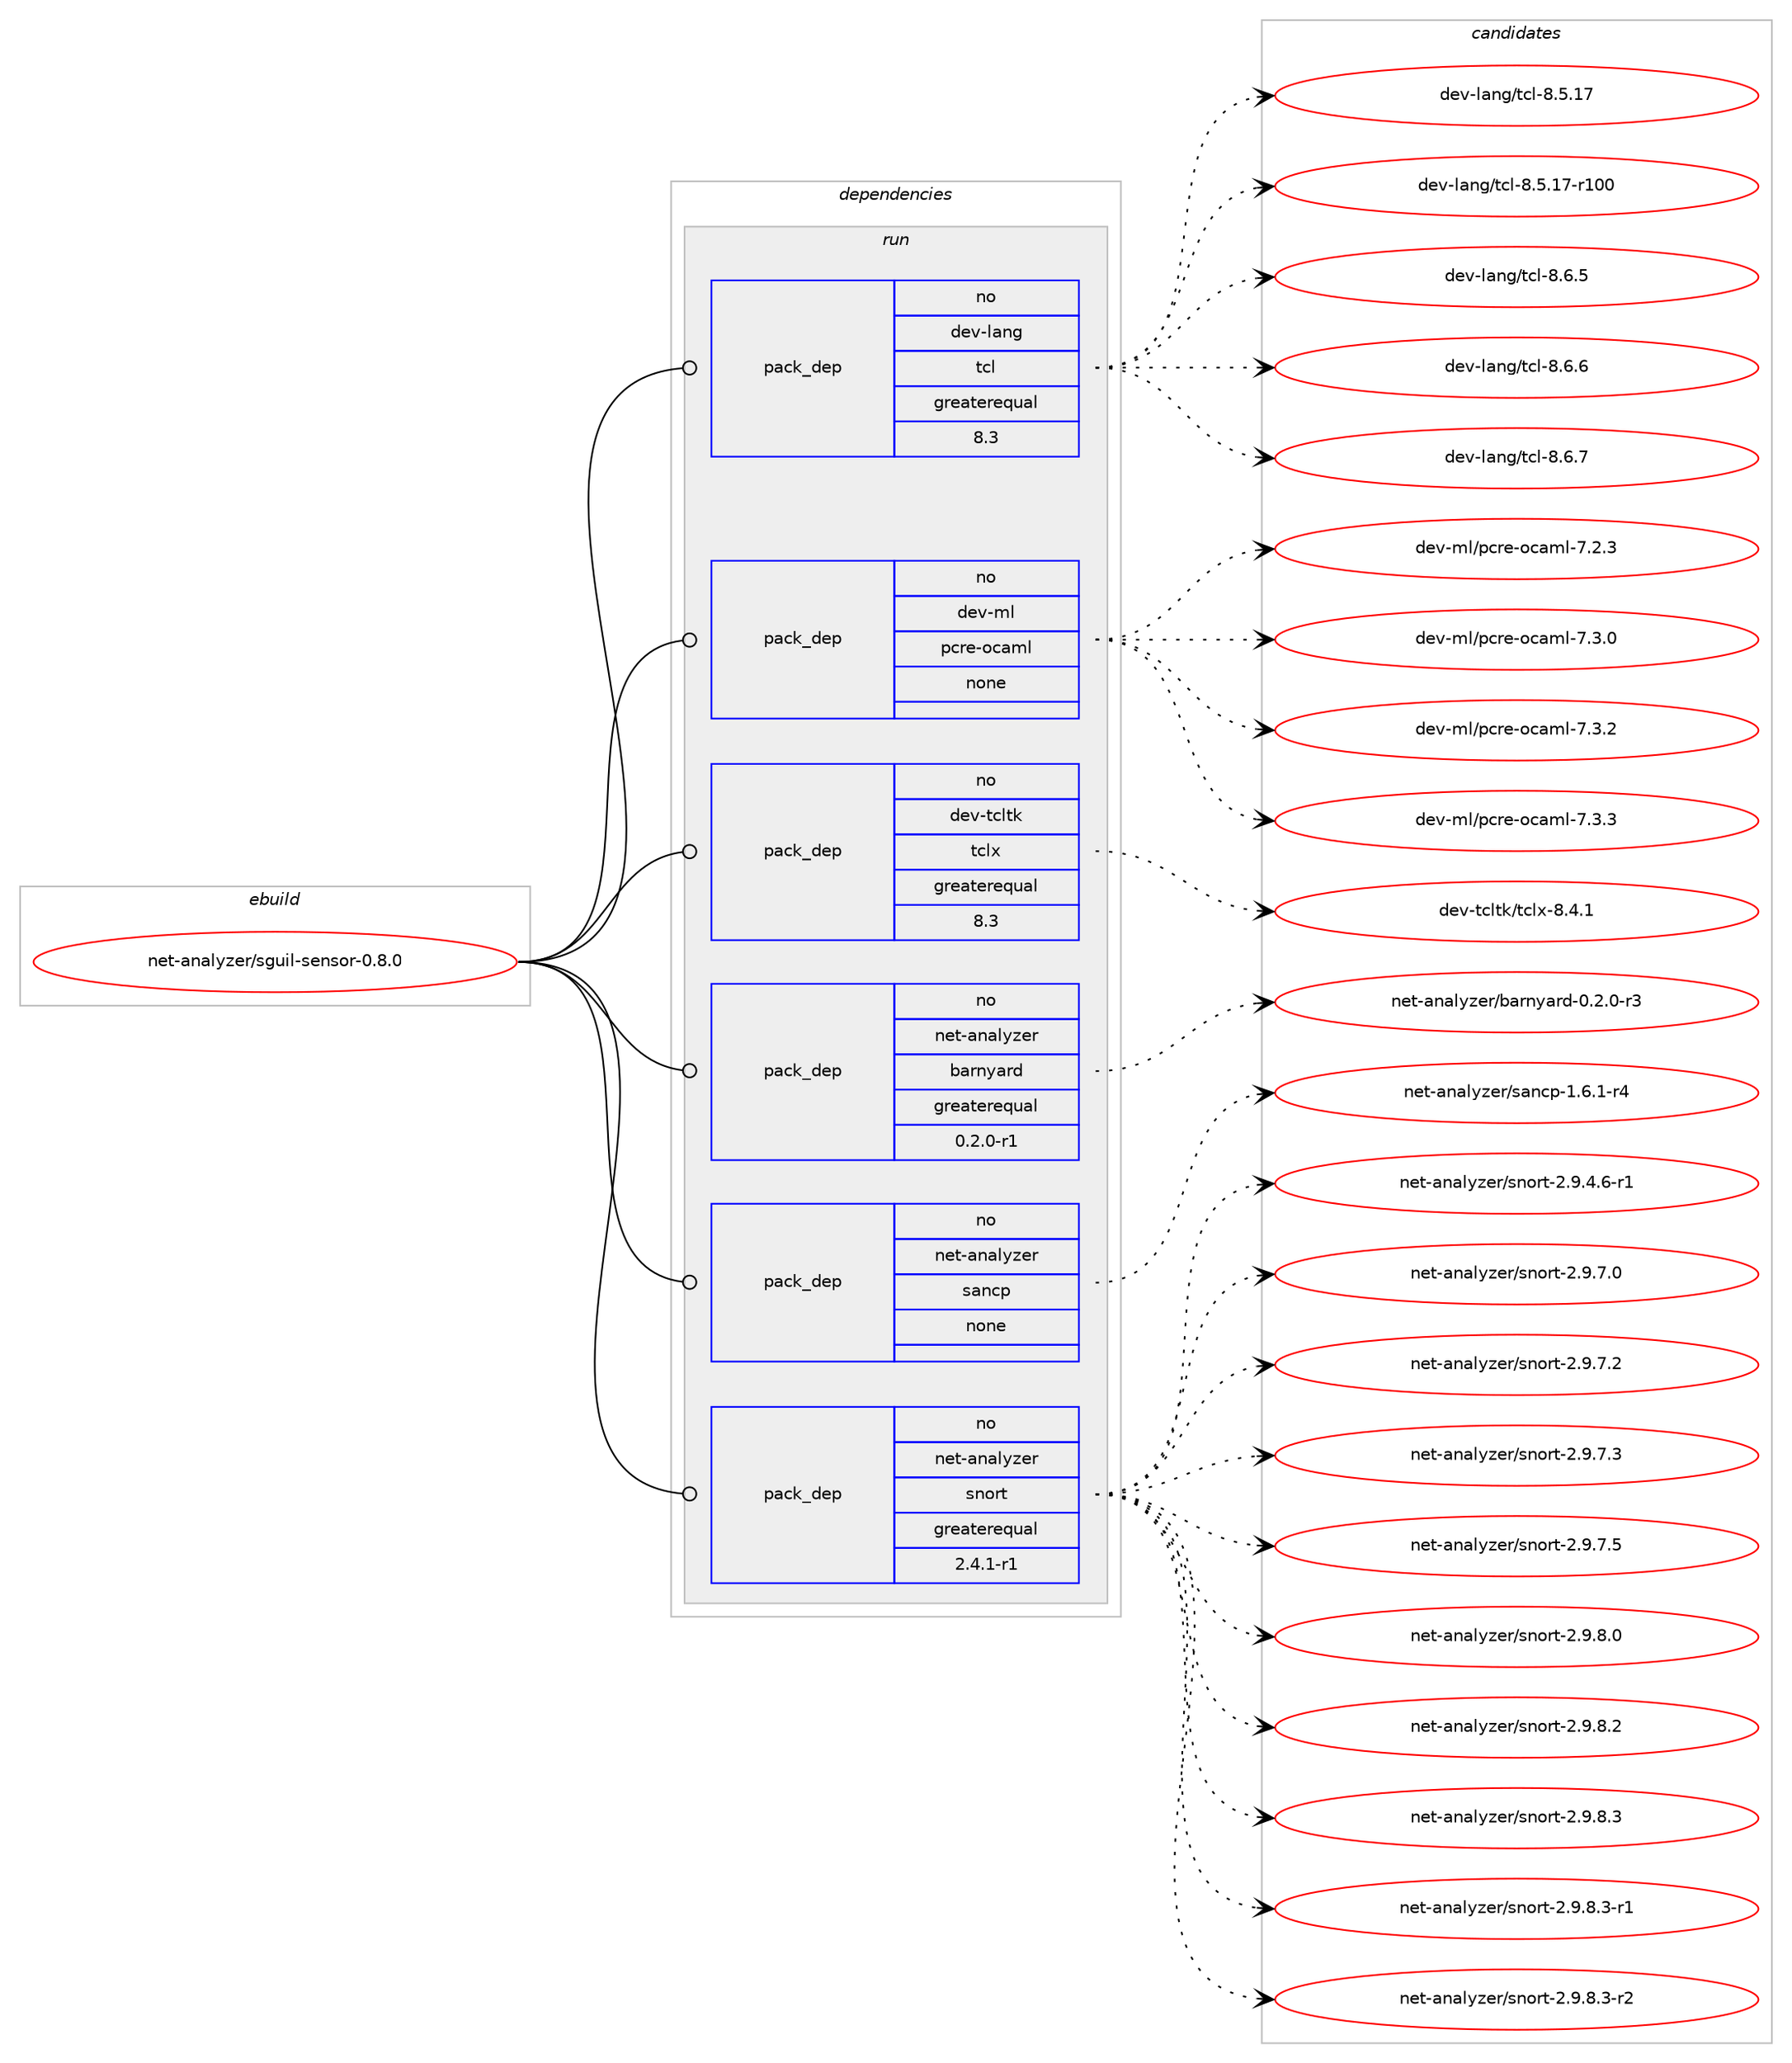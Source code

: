digraph prolog {

# *************
# Graph options
# *************

newrank=true;
concentrate=true;
compound=true;
graph [rankdir=LR,fontname=Helvetica,fontsize=10,ranksep=1.5];#, ranksep=2.5, nodesep=0.2];
edge  [arrowhead=vee];
node  [fontname=Helvetica,fontsize=10];

# **********
# The ebuild
# **********

subgraph cluster_leftcol {
color=gray;
rank=same;
label=<<i>ebuild</i>>;
id [label="net-analyzer/sguil-sensor-0.8.0", color=red, width=4, href="../net-analyzer/sguil-sensor-0.8.0.svg"];
}

# ****************
# The dependencies
# ****************

subgraph cluster_midcol {
color=gray;
label=<<i>dependencies</i>>;
subgraph cluster_compile {
fillcolor="#eeeeee";
style=filled;
label=<<i>compile</i>>;
}
subgraph cluster_compileandrun {
fillcolor="#eeeeee";
style=filled;
label=<<i>compile and run</i>>;
}
subgraph cluster_run {
fillcolor="#eeeeee";
style=filled;
label=<<i>run</i>>;
subgraph pack297333 {
dependency403397 [label=<<TABLE BORDER="0" CELLBORDER="1" CELLSPACING="0" CELLPADDING="4" WIDTH="220"><TR><TD ROWSPAN="6" CELLPADDING="30">pack_dep</TD></TR><TR><TD WIDTH="110">no</TD></TR><TR><TD>dev-lang</TD></TR><TR><TD>tcl</TD></TR><TR><TD>greaterequal</TD></TR><TR><TD>8.3</TD></TR></TABLE>>, shape=none, color=blue];
}
id:e -> dependency403397:w [weight=20,style="solid",arrowhead="odot"];
subgraph pack297334 {
dependency403398 [label=<<TABLE BORDER="0" CELLBORDER="1" CELLSPACING="0" CELLPADDING="4" WIDTH="220"><TR><TD ROWSPAN="6" CELLPADDING="30">pack_dep</TD></TR><TR><TD WIDTH="110">no</TD></TR><TR><TD>dev-ml</TD></TR><TR><TD>pcre-ocaml</TD></TR><TR><TD>none</TD></TR><TR><TD></TD></TR></TABLE>>, shape=none, color=blue];
}
id:e -> dependency403398:w [weight=20,style="solid",arrowhead="odot"];
subgraph pack297335 {
dependency403399 [label=<<TABLE BORDER="0" CELLBORDER="1" CELLSPACING="0" CELLPADDING="4" WIDTH="220"><TR><TD ROWSPAN="6" CELLPADDING="30">pack_dep</TD></TR><TR><TD WIDTH="110">no</TD></TR><TR><TD>dev-tcltk</TD></TR><TR><TD>tclx</TD></TR><TR><TD>greaterequal</TD></TR><TR><TD>8.3</TD></TR></TABLE>>, shape=none, color=blue];
}
id:e -> dependency403399:w [weight=20,style="solid",arrowhead="odot"];
subgraph pack297336 {
dependency403400 [label=<<TABLE BORDER="0" CELLBORDER="1" CELLSPACING="0" CELLPADDING="4" WIDTH="220"><TR><TD ROWSPAN="6" CELLPADDING="30">pack_dep</TD></TR><TR><TD WIDTH="110">no</TD></TR><TR><TD>net-analyzer</TD></TR><TR><TD>barnyard</TD></TR><TR><TD>greaterequal</TD></TR><TR><TD>0.2.0-r1</TD></TR></TABLE>>, shape=none, color=blue];
}
id:e -> dependency403400:w [weight=20,style="solid",arrowhead="odot"];
subgraph pack297337 {
dependency403401 [label=<<TABLE BORDER="0" CELLBORDER="1" CELLSPACING="0" CELLPADDING="4" WIDTH="220"><TR><TD ROWSPAN="6" CELLPADDING="30">pack_dep</TD></TR><TR><TD WIDTH="110">no</TD></TR><TR><TD>net-analyzer</TD></TR><TR><TD>sancp</TD></TR><TR><TD>none</TD></TR><TR><TD></TD></TR></TABLE>>, shape=none, color=blue];
}
id:e -> dependency403401:w [weight=20,style="solid",arrowhead="odot"];
subgraph pack297338 {
dependency403402 [label=<<TABLE BORDER="0" CELLBORDER="1" CELLSPACING="0" CELLPADDING="4" WIDTH="220"><TR><TD ROWSPAN="6" CELLPADDING="30">pack_dep</TD></TR><TR><TD WIDTH="110">no</TD></TR><TR><TD>net-analyzer</TD></TR><TR><TD>snort</TD></TR><TR><TD>greaterequal</TD></TR><TR><TD>2.4.1-r1</TD></TR></TABLE>>, shape=none, color=blue];
}
id:e -> dependency403402:w [weight=20,style="solid",arrowhead="odot"];
}
}

# **************
# The candidates
# **************

subgraph cluster_choices {
rank=same;
color=gray;
label=<<i>candidates</i>>;

subgraph choice297333 {
color=black;
nodesep=1;
choice1001011184510897110103471169910845564653464955 [label="dev-lang/tcl-8.5.17", color=red, width=4,href="../dev-lang/tcl-8.5.17.svg"];
choice100101118451089711010347116991084556465346495545114494848 [label="dev-lang/tcl-8.5.17-r100", color=red, width=4,href="../dev-lang/tcl-8.5.17-r100.svg"];
choice10010111845108971101034711699108455646544653 [label="dev-lang/tcl-8.6.5", color=red, width=4,href="../dev-lang/tcl-8.6.5.svg"];
choice10010111845108971101034711699108455646544654 [label="dev-lang/tcl-8.6.6", color=red, width=4,href="../dev-lang/tcl-8.6.6.svg"];
choice10010111845108971101034711699108455646544655 [label="dev-lang/tcl-8.6.7", color=red, width=4,href="../dev-lang/tcl-8.6.7.svg"];
dependency403397:e -> choice1001011184510897110103471169910845564653464955:w [style=dotted,weight="100"];
dependency403397:e -> choice100101118451089711010347116991084556465346495545114494848:w [style=dotted,weight="100"];
dependency403397:e -> choice10010111845108971101034711699108455646544653:w [style=dotted,weight="100"];
dependency403397:e -> choice10010111845108971101034711699108455646544654:w [style=dotted,weight="100"];
dependency403397:e -> choice10010111845108971101034711699108455646544655:w [style=dotted,weight="100"];
}
subgraph choice297334 {
color=black;
nodesep=1;
choice100101118451091084711299114101451119997109108455546504651 [label="dev-ml/pcre-ocaml-7.2.3", color=red, width=4,href="../dev-ml/pcre-ocaml-7.2.3.svg"];
choice100101118451091084711299114101451119997109108455546514648 [label="dev-ml/pcre-ocaml-7.3.0", color=red, width=4,href="../dev-ml/pcre-ocaml-7.3.0.svg"];
choice100101118451091084711299114101451119997109108455546514650 [label="dev-ml/pcre-ocaml-7.3.2", color=red, width=4,href="../dev-ml/pcre-ocaml-7.3.2.svg"];
choice100101118451091084711299114101451119997109108455546514651 [label="dev-ml/pcre-ocaml-7.3.3", color=red, width=4,href="../dev-ml/pcre-ocaml-7.3.3.svg"];
dependency403398:e -> choice100101118451091084711299114101451119997109108455546504651:w [style=dotted,weight="100"];
dependency403398:e -> choice100101118451091084711299114101451119997109108455546514648:w [style=dotted,weight="100"];
dependency403398:e -> choice100101118451091084711299114101451119997109108455546514650:w [style=dotted,weight="100"];
dependency403398:e -> choice100101118451091084711299114101451119997109108455546514651:w [style=dotted,weight="100"];
}
subgraph choice297335 {
color=black;
nodesep=1;
choice10010111845116991081161074711699108120455646524649 [label="dev-tcltk/tclx-8.4.1", color=red, width=4,href="../dev-tcltk/tclx-8.4.1.svg"];
dependency403399:e -> choice10010111845116991081161074711699108120455646524649:w [style=dotted,weight="100"];
}
subgraph choice297336 {
color=black;
nodesep=1;
choice110101116459711097108121122101114479897114110121971141004548465046484511451 [label="net-analyzer/barnyard-0.2.0-r3", color=red, width=4,href="../net-analyzer/barnyard-0.2.0-r3.svg"];
dependency403400:e -> choice110101116459711097108121122101114479897114110121971141004548465046484511451:w [style=dotted,weight="100"];
}
subgraph choice297337 {
color=black;
nodesep=1;
choice1101011164597110971081211221011144711597110991124549465446494511452 [label="net-analyzer/sancp-1.6.1-r4", color=red, width=4,href="../net-analyzer/sancp-1.6.1-r4.svg"];
dependency403401:e -> choice1101011164597110971081211221011144711597110991124549465446494511452:w [style=dotted,weight="100"];
}
subgraph choice297338 {
color=black;
nodesep=1;
choice1101011164597110971081211221011144711511011111411645504657465246544511449 [label="net-analyzer/snort-2.9.4.6-r1", color=red, width=4,href="../net-analyzer/snort-2.9.4.6-r1.svg"];
choice110101116459711097108121122101114471151101111141164550465746554648 [label="net-analyzer/snort-2.9.7.0", color=red, width=4,href="../net-analyzer/snort-2.9.7.0.svg"];
choice110101116459711097108121122101114471151101111141164550465746554650 [label="net-analyzer/snort-2.9.7.2", color=red, width=4,href="../net-analyzer/snort-2.9.7.2.svg"];
choice110101116459711097108121122101114471151101111141164550465746554651 [label="net-analyzer/snort-2.9.7.3", color=red, width=4,href="../net-analyzer/snort-2.9.7.3.svg"];
choice110101116459711097108121122101114471151101111141164550465746554653 [label="net-analyzer/snort-2.9.7.5", color=red, width=4,href="../net-analyzer/snort-2.9.7.5.svg"];
choice110101116459711097108121122101114471151101111141164550465746564648 [label="net-analyzer/snort-2.9.8.0", color=red, width=4,href="../net-analyzer/snort-2.9.8.0.svg"];
choice110101116459711097108121122101114471151101111141164550465746564650 [label="net-analyzer/snort-2.9.8.2", color=red, width=4,href="../net-analyzer/snort-2.9.8.2.svg"];
choice110101116459711097108121122101114471151101111141164550465746564651 [label="net-analyzer/snort-2.9.8.3", color=red, width=4,href="../net-analyzer/snort-2.9.8.3.svg"];
choice1101011164597110971081211221011144711511011111411645504657465646514511449 [label="net-analyzer/snort-2.9.8.3-r1", color=red, width=4,href="../net-analyzer/snort-2.9.8.3-r1.svg"];
choice1101011164597110971081211221011144711511011111411645504657465646514511450 [label="net-analyzer/snort-2.9.8.3-r2", color=red, width=4,href="../net-analyzer/snort-2.9.8.3-r2.svg"];
dependency403402:e -> choice1101011164597110971081211221011144711511011111411645504657465246544511449:w [style=dotted,weight="100"];
dependency403402:e -> choice110101116459711097108121122101114471151101111141164550465746554648:w [style=dotted,weight="100"];
dependency403402:e -> choice110101116459711097108121122101114471151101111141164550465746554650:w [style=dotted,weight="100"];
dependency403402:e -> choice110101116459711097108121122101114471151101111141164550465746554651:w [style=dotted,weight="100"];
dependency403402:e -> choice110101116459711097108121122101114471151101111141164550465746554653:w [style=dotted,weight="100"];
dependency403402:e -> choice110101116459711097108121122101114471151101111141164550465746564648:w [style=dotted,weight="100"];
dependency403402:e -> choice110101116459711097108121122101114471151101111141164550465746564650:w [style=dotted,weight="100"];
dependency403402:e -> choice110101116459711097108121122101114471151101111141164550465746564651:w [style=dotted,weight="100"];
dependency403402:e -> choice1101011164597110971081211221011144711511011111411645504657465646514511449:w [style=dotted,weight="100"];
dependency403402:e -> choice1101011164597110971081211221011144711511011111411645504657465646514511450:w [style=dotted,weight="100"];
}
}

}
